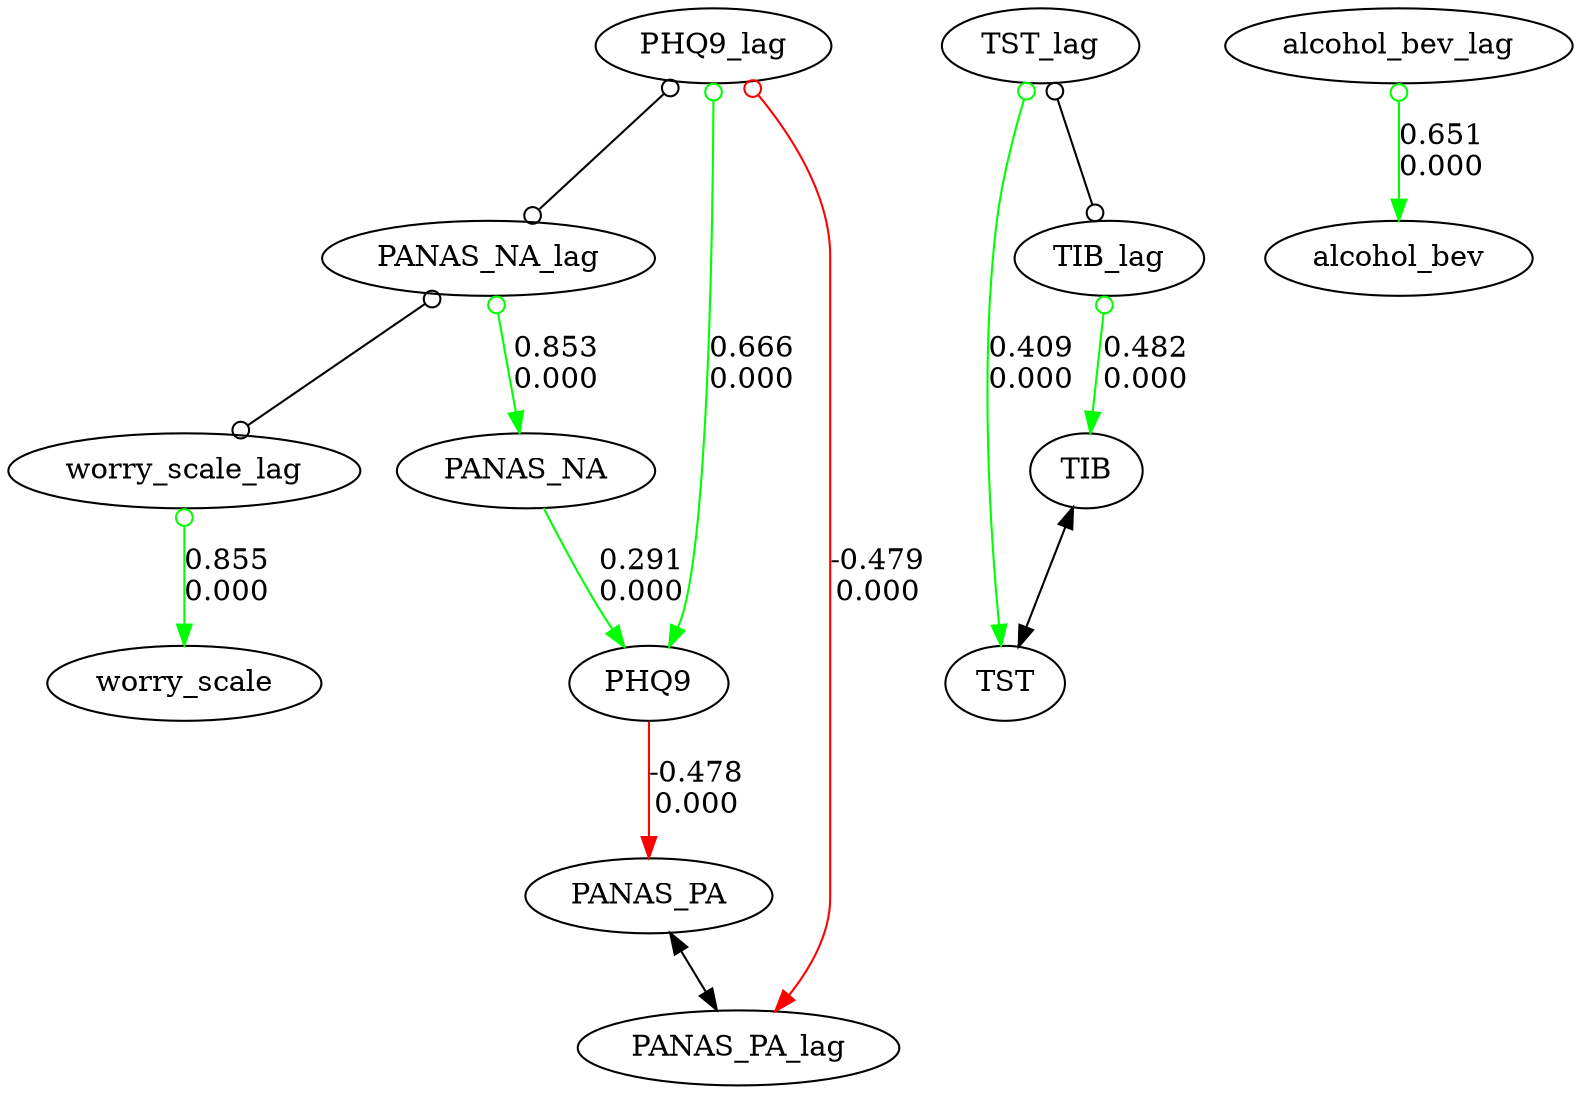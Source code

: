 digraph {
	node [color=black shape=oval]
	dpi=300
	PANAS_NA_lag -> PANAS_NA [label="0.853
0.000" arrowhead=normal arrowtail=odot color=green dir=both]
	PANAS_NA_lag -> worry_scale_lag [label="" arrowhead=odot arrowtail=odot color=black dir=both]
	worry_scale_lag -> worry_scale [label="0.855
0.000" arrowhead=normal arrowtail=odot color=green dir=both]
	TIB -> TST [label="" arrowhead=normal arrowtail=normal color=black dir=both]
	PANAS_NA -> PHQ9 [label="0.291
0.000" arrowhead=normal arrowtail=none color=green dir=both]
	alcohol_bev_lag -> alcohol_bev [label="0.651
0.000" arrowhead=normal arrowtail=odot color=green dir=both]
	PHQ9 -> PANAS_PA [label="-0.478
0.000" arrowhead=normal arrowtail=none color=red dir=both]
	PHQ9_lag -> PANAS_NA_lag [label="" arrowhead=odot arrowtail=odot color=black dir=both]
	TST_lag -> TST [label="0.409
0.000" arrowhead=normal arrowtail=odot color=green dir=both]
	PANAS_PA -> PANAS_PA_lag [label="" arrowhead=normal arrowtail=normal color=black dir=both]
	TST_lag -> TIB_lag [label="" arrowhead=odot arrowtail=odot color=black dir=both]
	PHQ9_lag -> PANAS_PA_lag [label="-0.479
0.000" arrowhead=normal arrowtail=odot color=red dir=both]
	TIB_lag -> TIB [label="0.482
0.000" arrowhead=normal arrowtail=odot color=green dir=both]
	PHQ9_lag -> PHQ9 [label="0.666
0.000" arrowhead=normal arrowtail=odot color=green dir=both]
}
